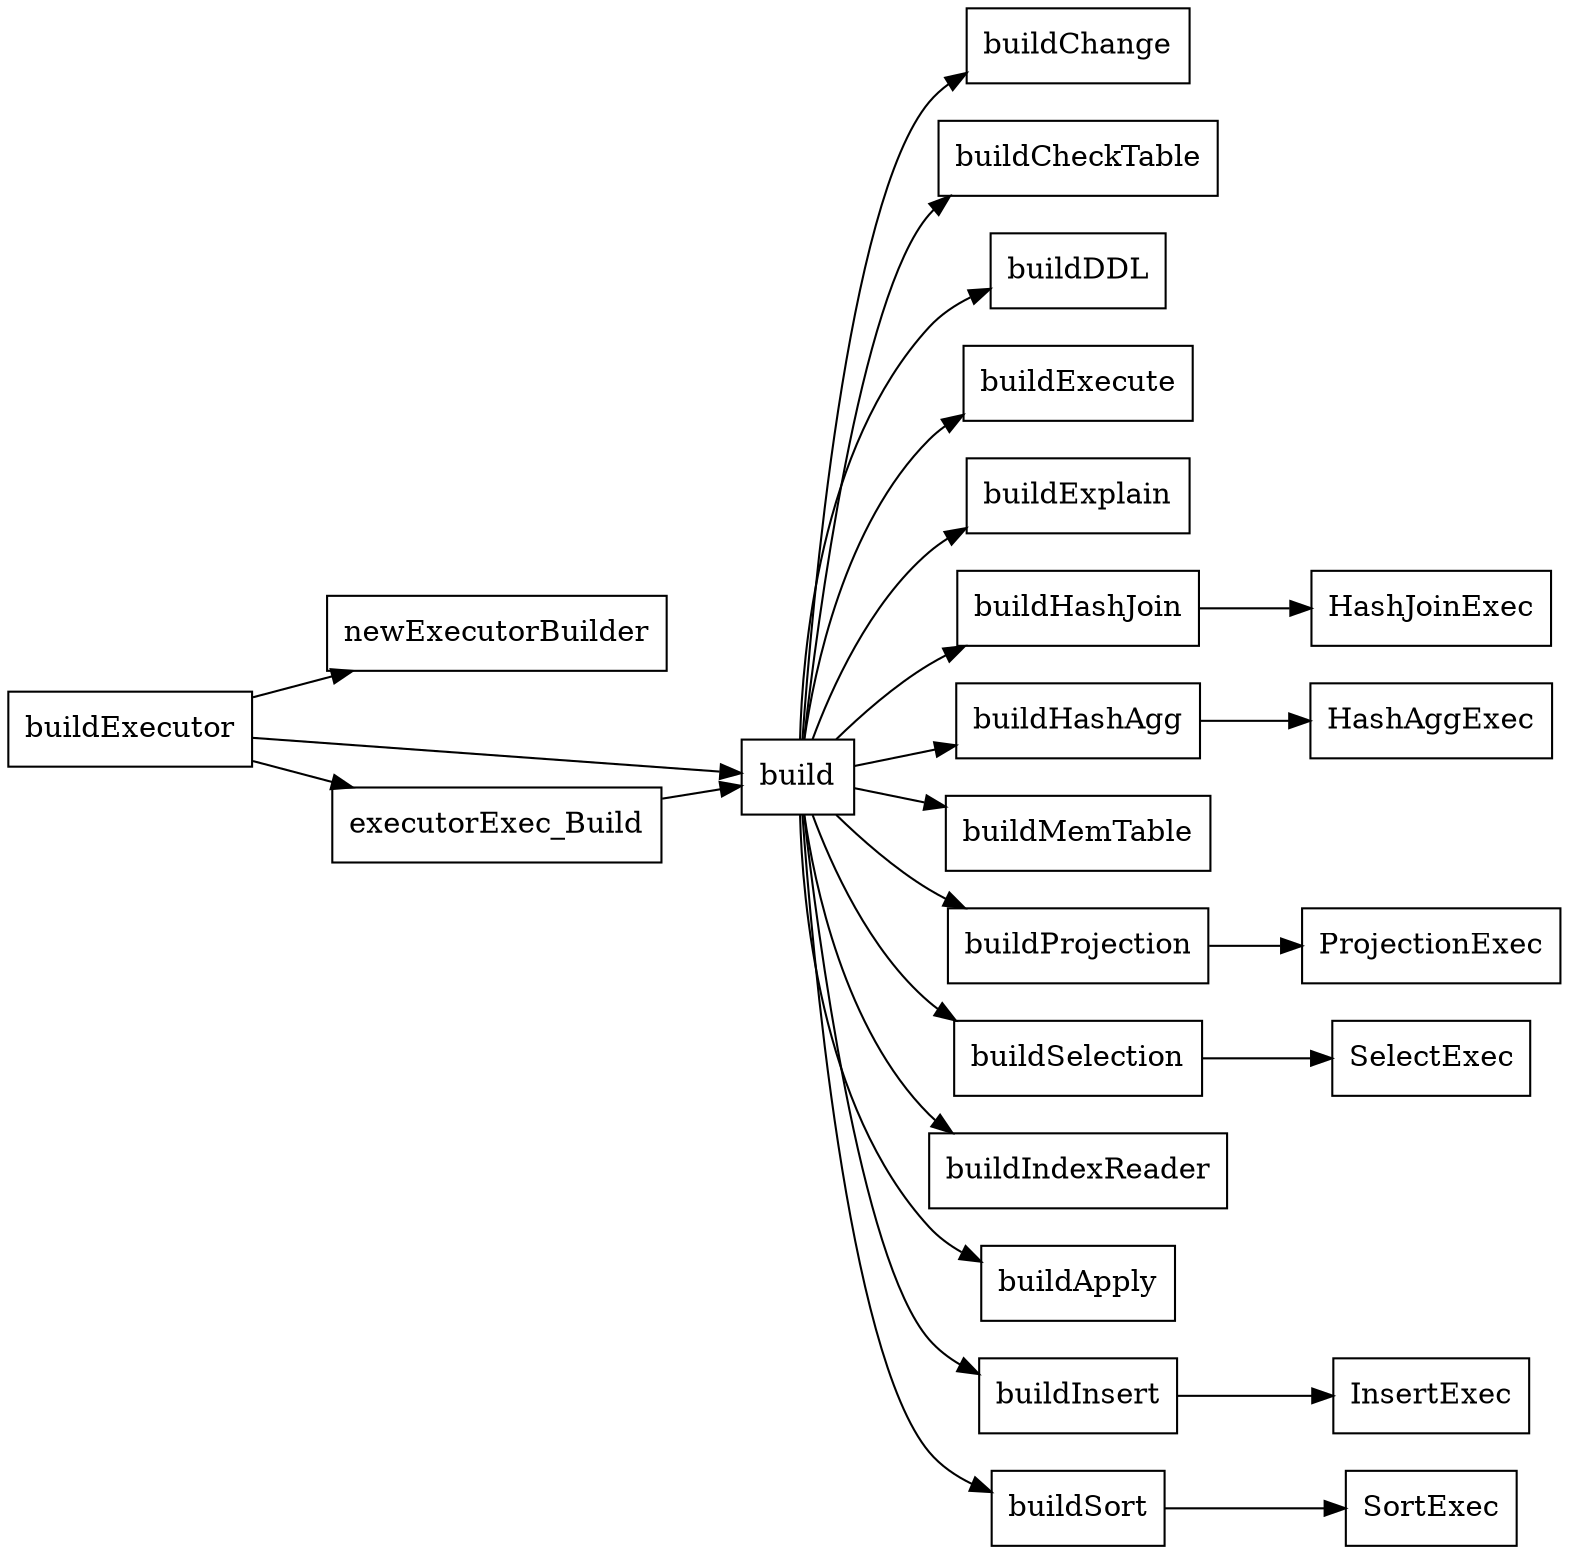 digraph sql_executor {
  node[shape=box];
  newrank=true;
  rankdir=LR;
  buildExecutor -> {
    newExecutorBuilder;
    build;
    executorExec_Build;
  };
  executorExec_Build -> {
    build;
  }
  build -> {
    buildChange;
    buildCheckTable;
    buildDDL;
    buildExecute;
    buildExplain;
    buildHashJoin;
    buildHashAgg;
    buildMemTable;
    buildProjection;
    buildSelection;
    buildIndexReader;
    buildApply;
    buildInsert;
    buildSort;
  };
  buildHashJoin -> HashJoinExec;
  buildProjection -> ProjectionExec;
  buildInsert -> InsertExec;
  buildSelection -> SelectExec;
  buildSort -> SortExec;
  buildHashAgg -> HashAggExec;
}
